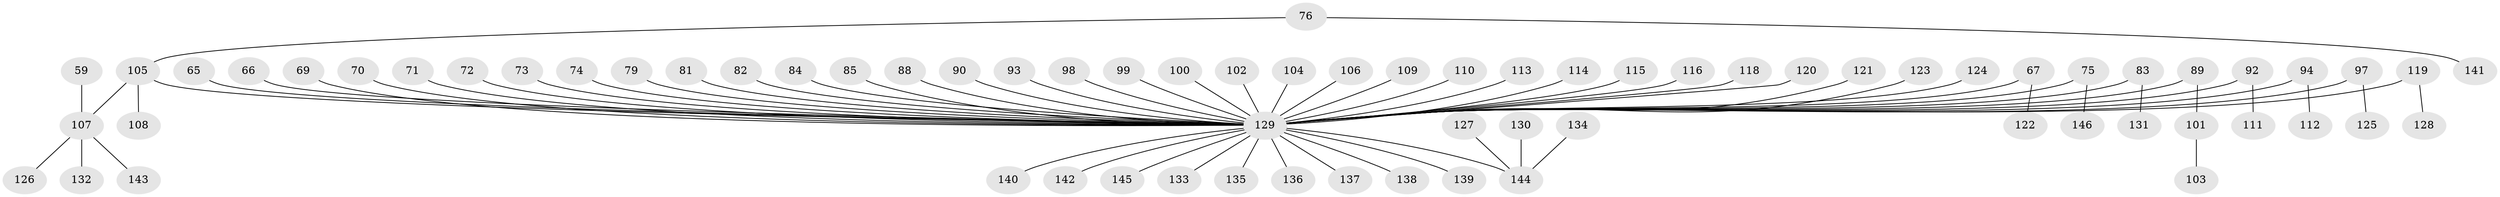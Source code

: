 // original degree distribution, {5: 0.0410958904109589, 4: 0.07534246575342465, 7: 0.0136986301369863, 2: 0.2671232876712329, 9: 0.00684931506849315, 6: 0.00684931506849315, 1: 0.5273972602739726, 3: 0.0547945205479452, 8: 0.00684931506849315}
// Generated by graph-tools (version 1.1) at 2025/53/03/09/25 04:53:43]
// undirected, 73 vertices, 72 edges
graph export_dot {
graph [start="1"]
  node [color=gray90,style=filled];
  59;
  65;
  66;
  67;
  69;
  70;
  71;
  72;
  73;
  74;
  75;
  76;
  79;
  81;
  82;
  83;
  84;
  85;
  88;
  89;
  90;
  92;
  93;
  94;
  97;
  98;
  99;
  100;
  101;
  102;
  103;
  104;
  105 [super="+39"];
  106;
  107 [super="+37+41"];
  108;
  109;
  110;
  111;
  112;
  113;
  114;
  115;
  116;
  118;
  119;
  120;
  121;
  122;
  123;
  124;
  125;
  126;
  127;
  128;
  129 [super="+64+45+52+68+61+30+32+57+87+33+62+117+91+40+42+80+95+53+96+55+56+63"];
  130;
  131;
  132;
  133;
  134;
  135;
  136;
  137;
  138;
  139;
  140;
  141;
  142;
  143;
  144 [super="+78"];
  145;
  146;
  59 -- 107;
  65 -- 129;
  66 -- 129;
  67 -- 122;
  67 -- 129;
  69 -- 129;
  70 -- 129;
  71 -- 129;
  72 -- 129;
  73 -- 129;
  74 -- 129;
  75 -- 146;
  75 -- 129;
  76 -- 141;
  76 -- 105;
  79 -- 129;
  81 -- 129;
  82 -- 129;
  83 -- 131;
  83 -- 129;
  84 -- 129;
  85 -- 129;
  88 -- 129;
  89 -- 101;
  89 -- 129;
  90 -- 129;
  92 -- 111;
  92 -- 129;
  93 -- 129;
  94 -- 112;
  94 -- 129;
  97 -- 125;
  97 -- 129;
  98 -- 129;
  99 -- 129;
  100 -- 129;
  101 -- 103;
  102 -- 129;
  104 -- 129;
  105 -- 108;
  105 -- 107;
  105 -- 129;
  106 -- 129;
  107 -- 132;
  107 -- 126;
  107 -- 143;
  109 -- 129;
  110 -- 129;
  113 -- 129;
  114 -- 129;
  115 -- 129;
  116 -- 129;
  118 -- 129;
  119 -- 128;
  119 -- 129;
  120 -- 129;
  121 -- 129;
  123 -- 129;
  124 -- 129;
  127 -- 144;
  129 -- 145;
  129 -- 133;
  129 -- 139;
  129 -- 135;
  129 -- 137;
  129 -- 136;
  129 -- 140;
  129 -- 142;
  129 -- 144;
  129 -- 138;
  130 -- 144;
  134 -- 144;
}
